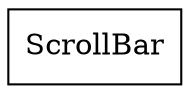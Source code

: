 strict digraph class_diagram {
  rankdir=LR;
  ScrollBar[
    label="ScrollBar",
    URL="ScrollBar.html",
    tooltip="com.wangfan.utils.scroll.ScrollBar",
    shape="record"
  ];
}
